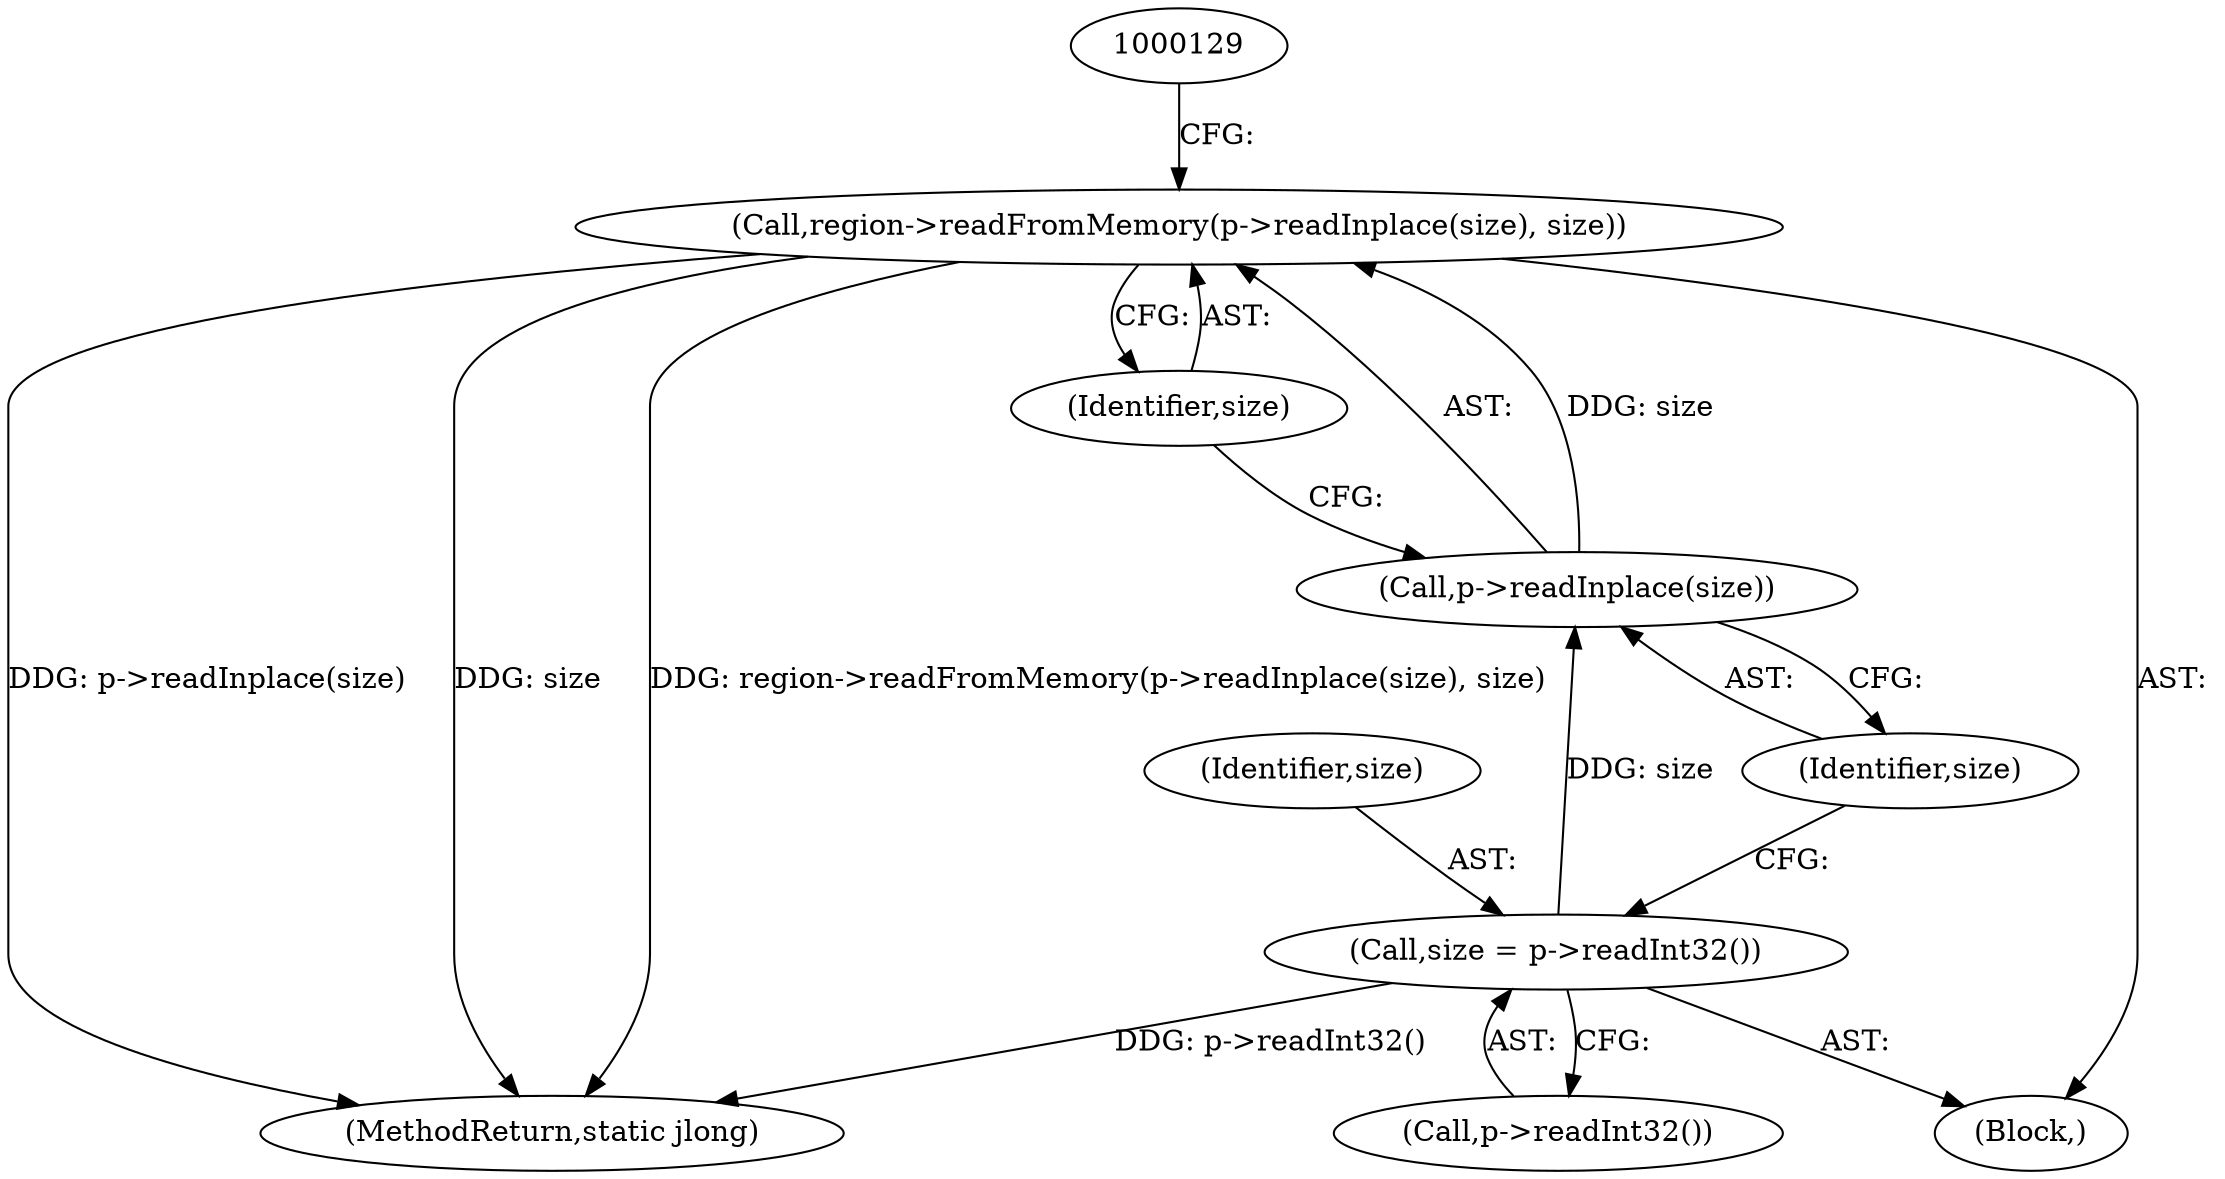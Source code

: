digraph "1_Android_4cff1f49ff95d990d6c2614da5d5a23d02145885@API" {
"1000123" [label="(Call,region->readFromMemory(p->readInplace(size), size))"];
"1000124" [label="(Call,p->readInplace(size))"];
"1000120" [label="(Call,size = p->readInt32())"];
"1000120" [label="(Call,size = p->readInt32())"];
"1000131" [label="(MethodReturn,static jlong)"];
"1000121" [label="(Identifier,size)"];
"1000122" [label="(Call,p->readInt32())"];
"1000125" [label="(Identifier,size)"];
"1000124" [label="(Call,p->readInplace(size))"];
"1000126" [label="(Identifier,size)"];
"1000104" [label="(Block,)"];
"1000123" [label="(Call,region->readFromMemory(p->readInplace(size), size))"];
"1000123" -> "1000104"  [label="AST: "];
"1000123" -> "1000126"  [label="CFG: "];
"1000124" -> "1000123"  [label="AST: "];
"1000126" -> "1000123"  [label="AST: "];
"1000129" -> "1000123"  [label="CFG: "];
"1000123" -> "1000131"  [label="DDG: region->readFromMemory(p->readInplace(size), size)"];
"1000123" -> "1000131"  [label="DDG: p->readInplace(size)"];
"1000123" -> "1000131"  [label="DDG: size"];
"1000124" -> "1000123"  [label="DDG: size"];
"1000124" -> "1000125"  [label="CFG: "];
"1000125" -> "1000124"  [label="AST: "];
"1000126" -> "1000124"  [label="CFG: "];
"1000120" -> "1000124"  [label="DDG: size"];
"1000120" -> "1000104"  [label="AST: "];
"1000120" -> "1000122"  [label="CFG: "];
"1000121" -> "1000120"  [label="AST: "];
"1000122" -> "1000120"  [label="AST: "];
"1000125" -> "1000120"  [label="CFG: "];
"1000120" -> "1000131"  [label="DDG: p->readInt32()"];
}
